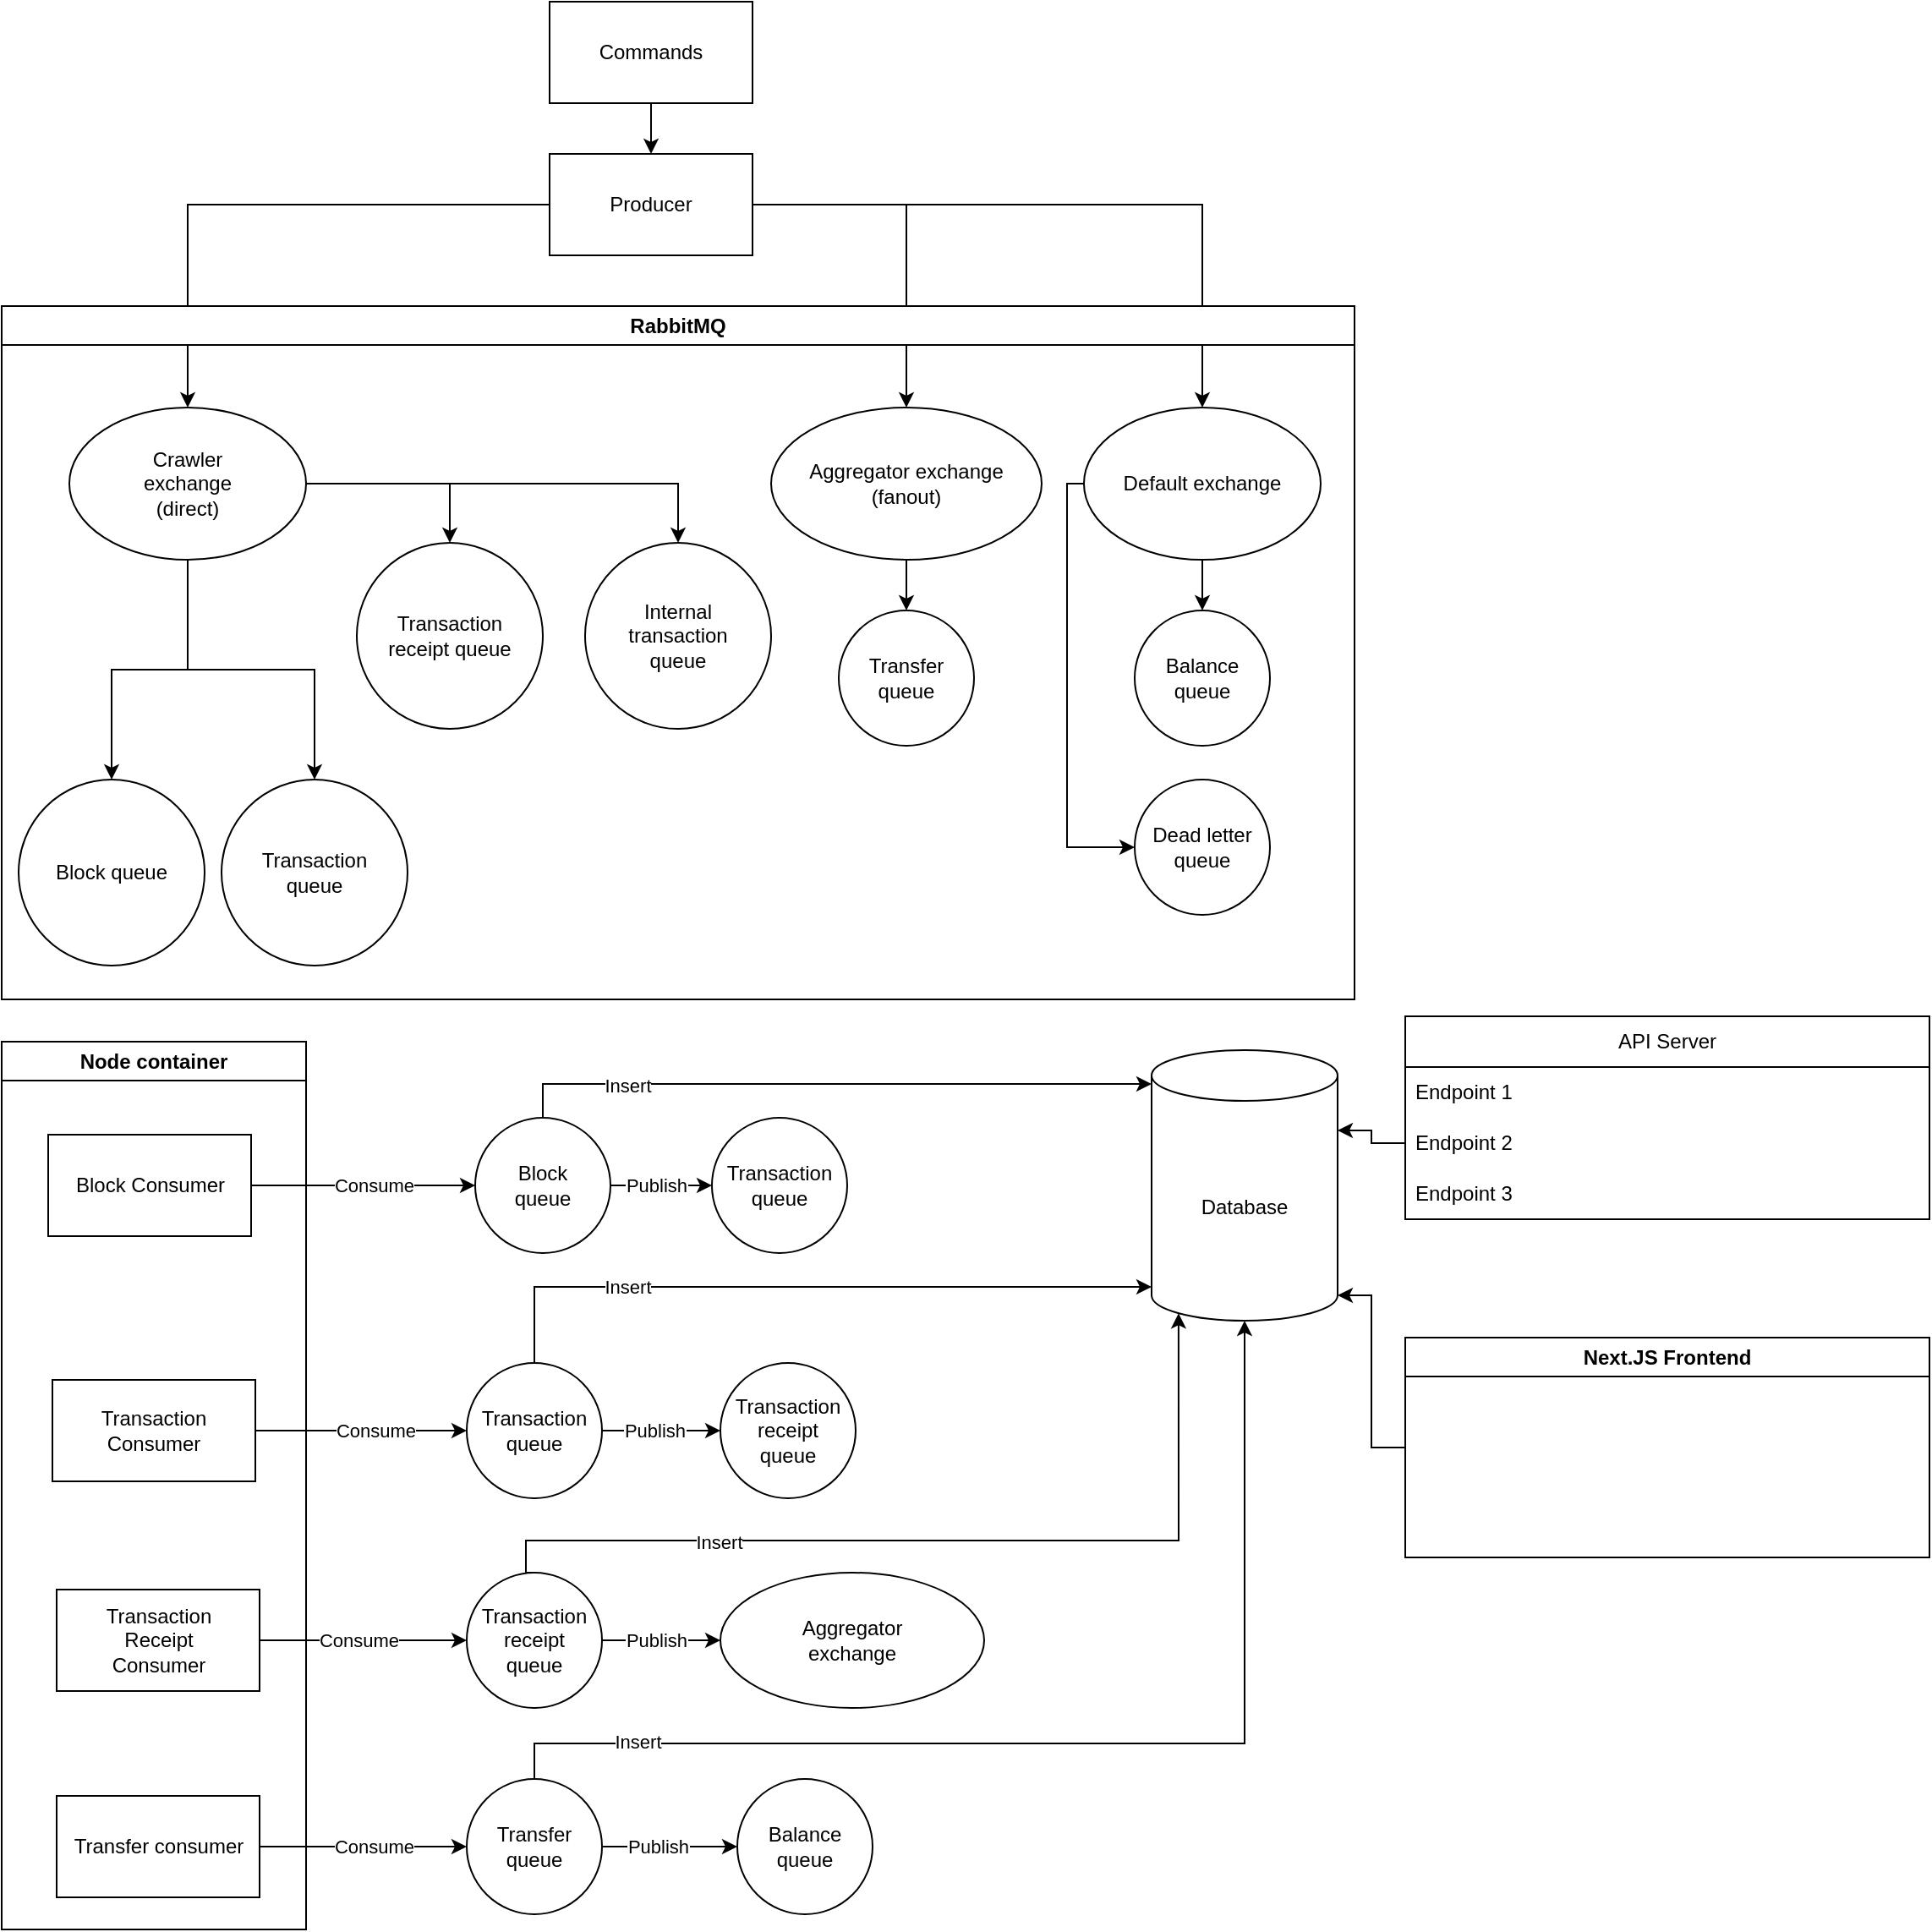 <mxfile version="24.7.16">
  <diagram name="Trang-1" id="bWxdLHo53PnvaAdj_trc">
    <mxGraphModel dx="1543" dy="843" grid="1" gridSize="10" guides="1" tooltips="1" connect="1" arrows="1" fold="1" page="1" pageScale="1" pageWidth="1169" pageHeight="1654" math="0" shadow="0">
      <root>
        <mxCell id="0" />
        <mxCell id="1" parent="0" />
        <mxCell id="x16m9CoY5_Q_ytsuJj7b-8" style="edgeStyle=orthogonalEdgeStyle;rounded=0;orthogonalLoop=1;jettySize=auto;html=1;entryX=0.5;entryY=0;entryDx=0;entryDy=0;" edge="1" parent="1" source="x16m9CoY5_Q_ytsuJj7b-1" target="x16m9CoY5_Q_ytsuJj7b-5">
          <mxGeometry relative="1" as="geometry" />
        </mxCell>
        <mxCell id="x16m9CoY5_Q_ytsuJj7b-9" style="edgeStyle=orthogonalEdgeStyle;rounded=0;orthogonalLoop=1;jettySize=auto;html=1;" edge="1" parent="1" source="x16m9CoY5_Q_ytsuJj7b-1" target="x16m9CoY5_Q_ytsuJj7b-6">
          <mxGeometry relative="1" as="geometry" />
        </mxCell>
        <mxCell id="x16m9CoY5_Q_ytsuJj7b-10" style="edgeStyle=orthogonalEdgeStyle;rounded=0;orthogonalLoop=1;jettySize=auto;html=1;entryX=0.5;entryY=0;entryDx=0;entryDy=0;" edge="1" parent="1" source="x16m9CoY5_Q_ytsuJj7b-1" target="x16m9CoY5_Q_ytsuJj7b-7">
          <mxGeometry relative="1" as="geometry" />
        </mxCell>
        <mxCell id="x16m9CoY5_Q_ytsuJj7b-1" value="Producer" style="rounded=0;whiteSpace=wrap;html=1;" vertex="1" parent="1">
          <mxGeometry x="334" y="100" width="120" height="60" as="geometry" />
        </mxCell>
        <mxCell id="x16m9CoY5_Q_ytsuJj7b-2" value="RabbitMQ" style="swimlane;whiteSpace=wrap;html=1;" vertex="1" parent="1">
          <mxGeometry x="10" y="190" width="800" height="410" as="geometry" />
        </mxCell>
        <mxCell id="x16m9CoY5_Q_ytsuJj7b-12" style="edgeStyle=orthogonalEdgeStyle;rounded=0;orthogonalLoop=1;jettySize=auto;html=1;entryX=0.5;entryY=0;entryDx=0;entryDy=0;" edge="1" parent="x16m9CoY5_Q_ytsuJj7b-2" source="x16m9CoY5_Q_ytsuJj7b-5" target="x16m9CoY5_Q_ytsuJj7b-11">
          <mxGeometry relative="1" as="geometry" />
        </mxCell>
        <mxCell id="x16m9CoY5_Q_ytsuJj7b-20" style="edgeStyle=orthogonalEdgeStyle;rounded=0;orthogonalLoop=1;jettySize=auto;html=1;entryX=0.5;entryY=0;entryDx=0;entryDy=0;" edge="1" parent="x16m9CoY5_Q_ytsuJj7b-2" source="x16m9CoY5_Q_ytsuJj7b-5" target="x16m9CoY5_Q_ytsuJj7b-13">
          <mxGeometry relative="1" as="geometry" />
        </mxCell>
        <mxCell id="x16m9CoY5_Q_ytsuJj7b-21" style="edgeStyle=orthogonalEdgeStyle;rounded=0;orthogonalLoop=1;jettySize=auto;html=1;entryX=0.5;entryY=0;entryDx=0;entryDy=0;" edge="1" parent="x16m9CoY5_Q_ytsuJj7b-2" source="x16m9CoY5_Q_ytsuJj7b-5" target="x16m9CoY5_Q_ytsuJj7b-14">
          <mxGeometry relative="1" as="geometry" />
        </mxCell>
        <mxCell id="x16m9CoY5_Q_ytsuJj7b-62" style="edgeStyle=orthogonalEdgeStyle;rounded=0;orthogonalLoop=1;jettySize=auto;html=1;entryX=0.5;entryY=0;entryDx=0;entryDy=0;" edge="1" parent="x16m9CoY5_Q_ytsuJj7b-2" source="x16m9CoY5_Q_ytsuJj7b-5" target="x16m9CoY5_Q_ytsuJj7b-15">
          <mxGeometry relative="1" as="geometry" />
        </mxCell>
        <mxCell id="x16m9CoY5_Q_ytsuJj7b-5" value="Crawler&lt;div&gt;exchange&lt;/div&gt;&lt;div&gt;(direct)&lt;/div&gt;" style="ellipse;whiteSpace=wrap;html=1;" vertex="1" parent="x16m9CoY5_Q_ytsuJj7b-2">
          <mxGeometry x="40" y="60" width="140" height="90" as="geometry" />
        </mxCell>
        <mxCell id="x16m9CoY5_Q_ytsuJj7b-23" style="edgeStyle=orthogonalEdgeStyle;rounded=0;orthogonalLoop=1;jettySize=auto;html=1;entryX=0.5;entryY=0;entryDx=0;entryDy=0;" edge="1" parent="x16m9CoY5_Q_ytsuJj7b-2" source="x16m9CoY5_Q_ytsuJj7b-6" target="x16m9CoY5_Q_ytsuJj7b-17">
          <mxGeometry relative="1" as="geometry" />
        </mxCell>
        <mxCell id="x16m9CoY5_Q_ytsuJj7b-6" value="Aggregator exchange&lt;div&gt;(fanout)&lt;/div&gt;" style="ellipse;whiteSpace=wrap;html=1;" vertex="1" parent="x16m9CoY5_Q_ytsuJj7b-2">
          <mxGeometry x="455" y="60" width="160" height="90" as="geometry" />
        </mxCell>
        <mxCell id="x16m9CoY5_Q_ytsuJj7b-44" style="edgeStyle=orthogonalEdgeStyle;rounded=0;orthogonalLoop=1;jettySize=auto;html=1;entryX=0;entryY=0.5;entryDx=0;entryDy=0;exitX=0;exitY=0.5;exitDx=0;exitDy=0;" edge="1" parent="x16m9CoY5_Q_ytsuJj7b-2" source="x16m9CoY5_Q_ytsuJj7b-7" target="x16m9CoY5_Q_ytsuJj7b-16">
          <mxGeometry relative="1" as="geometry">
            <Array as="points">
              <mxPoint x="630" y="105" />
              <mxPoint x="630" y="320" />
            </Array>
          </mxGeometry>
        </mxCell>
        <mxCell id="x16m9CoY5_Q_ytsuJj7b-45" style="edgeStyle=orthogonalEdgeStyle;rounded=0;orthogonalLoop=1;jettySize=auto;html=1;entryX=0.5;entryY=0;entryDx=0;entryDy=0;" edge="1" parent="x16m9CoY5_Q_ytsuJj7b-2" source="x16m9CoY5_Q_ytsuJj7b-7" target="x16m9CoY5_Q_ytsuJj7b-19">
          <mxGeometry relative="1" as="geometry" />
        </mxCell>
        <mxCell id="x16m9CoY5_Q_ytsuJj7b-7" value="Default exchange" style="ellipse;whiteSpace=wrap;html=1;" vertex="1" parent="x16m9CoY5_Q_ytsuJj7b-2">
          <mxGeometry x="640" y="60" width="140" height="90" as="geometry" />
        </mxCell>
        <mxCell id="x16m9CoY5_Q_ytsuJj7b-11" value="Block queue" style="ellipse;whiteSpace=wrap;html=1;aspect=fixed;" vertex="1" parent="x16m9CoY5_Q_ytsuJj7b-2">
          <mxGeometry x="10" y="280" width="110" height="110" as="geometry" />
        </mxCell>
        <mxCell id="x16m9CoY5_Q_ytsuJj7b-13" value="Transaction&lt;div&gt;queue&lt;/div&gt;" style="ellipse;whiteSpace=wrap;html=1;aspect=fixed;" vertex="1" parent="x16m9CoY5_Q_ytsuJj7b-2">
          <mxGeometry x="130" y="280" width="110" height="110" as="geometry" />
        </mxCell>
        <mxCell id="x16m9CoY5_Q_ytsuJj7b-14" value="Transaction&lt;div&gt;receipt&amp;nbsp;&lt;span style=&quot;background-color: initial;&quot;&gt;queue&lt;/span&gt;&lt;/div&gt;" style="ellipse;whiteSpace=wrap;html=1;aspect=fixed;" vertex="1" parent="x16m9CoY5_Q_ytsuJj7b-2">
          <mxGeometry x="210" y="140" width="110" height="110" as="geometry" />
        </mxCell>
        <mxCell id="x16m9CoY5_Q_ytsuJj7b-15" value="Internal&lt;div&gt;transaction&lt;/div&gt;&lt;div&gt;queue&lt;/div&gt;" style="ellipse;whiteSpace=wrap;html=1;aspect=fixed;" vertex="1" parent="x16m9CoY5_Q_ytsuJj7b-2">
          <mxGeometry x="345" y="140" width="110" height="110" as="geometry" />
        </mxCell>
        <mxCell id="x16m9CoY5_Q_ytsuJj7b-16" value="Dead letter&lt;div&gt;queue&lt;/div&gt;" style="ellipse;whiteSpace=wrap;html=1;aspect=fixed;" vertex="1" parent="x16m9CoY5_Q_ytsuJj7b-2">
          <mxGeometry x="670" y="280" width="80" height="80" as="geometry" />
        </mxCell>
        <mxCell id="x16m9CoY5_Q_ytsuJj7b-17" value="Transfer&lt;div&gt;queue&lt;/div&gt;" style="ellipse;whiteSpace=wrap;html=1;aspect=fixed;" vertex="1" parent="x16m9CoY5_Q_ytsuJj7b-2">
          <mxGeometry x="495" y="180" width="80" height="80" as="geometry" />
        </mxCell>
        <mxCell id="x16m9CoY5_Q_ytsuJj7b-19" value="Balance queue" style="ellipse;whiteSpace=wrap;html=1;aspect=fixed;" vertex="1" parent="x16m9CoY5_Q_ytsuJj7b-2">
          <mxGeometry x="670" y="180" width="80" height="80" as="geometry" />
        </mxCell>
        <mxCell id="x16m9CoY5_Q_ytsuJj7b-4" style="edgeStyle=orthogonalEdgeStyle;rounded=0;orthogonalLoop=1;jettySize=auto;html=1;entryX=0.5;entryY=0;entryDx=0;entryDy=0;" edge="1" parent="1" source="x16m9CoY5_Q_ytsuJj7b-3" target="x16m9CoY5_Q_ytsuJj7b-1">
          <mxGeometry relative="1" as="geometry" />
        </mxCell>
        <mxCell id="x16m9CoY5_Q_ytsuJj7b-3" value="Commands" style="rounded=0;whiteSpace=wrap;html=1;" vertex="1" parent="1">
          <mxGeometry x="334" y="10" width="120" height="60" as="geometry" />
        </mxCell>
        <mxCell id="x16m9CoY5_Q_ytsuJj7b-79" value="" style="edgeStyle=orthogonalEdgeStyle;rounded=0;orthogonalLoop=1;jettySize=auto;html=1;" edge="1" parent="1" source="x16m9CoY5_Q_ytsuJj7b-48" target="x16m9CoY5_Q_ytsuJj7b-78">
          <mxGeometry relative="1" as="geometry" />
        </mxCell>
        <mxCell id="x16m9CoY5_Q_ytsuJj7b-80" value="Consume" style="edgeLabel;html=1;align=center;verticalAlign=middle;resizable=0;points=[];" vertex="1" connectable="0" parent="x16m9CoY5_Q_ytsuJj7b-79">
          <mxGeometry x="-0.145" relative="1" as="geometry">
            <mxPoint x="16" as="offset" />
          </mxGeometry>
        </mxCell>
        <mxCell id="x16m9CoY5_Q_ytsuJj7b-87" value="" style="edgeStyle=orthogonalEdgeStyle;rounded=0;orthogonalLoop=1;jettySize=auto;html=1;" edge="1" parent="1" source="x16m9CoY5_Q_ytsuJj7b-57" target="x16m9CoY5_Q_ytsuJj7b-86">
          <mxGeometry relative="1" as="geometry" />
        </mxCell>
        <mxCell id="x16m9CoY5_Q_ytsuJj7b-88" value="Consume" style="edgeLabel;html=1;align=center;verticalAlign=middle;resizable=0;points=[];" vertex="1" connectable="0" parent="x16m9CoY5_Q_ytsuJj7b-87">
          <mxGeometry x="-0.019" y="-4" relative="1" as="geometry">
            <mxPoint x="9" y="-4" as="offset" />
          </mxGeometry>
        </mxCell>
        <mxCell id="x16m9CoY5_Q_ytsuJj7b-93" value="" style="edgeStyle=orthogonalEdgeStyle;rounded=0;orthogonalLoop=1;jettySize=auto;html=1;" edge="1" parent="1" source="x16m9CoY5_Q_ytsuJj7b-70" target="x16m9CoY5_Q_ytsuJj7b-92">
          <mxGeometry relative="1" as="geometry" />
        </mxCell>
        <mxCell id="x16m9CoY5_Q_ytsuJj7b-94" value="Consume" style="edgeLabel;html=1;align=center;verticalAlign=middle;resizable=0;points=[];" vertex="1" connectable="0" parent="x16m9CoY5_Q_ytsuJj7b-93">
          <mxGeometry x="-0.152" y="1" relative="1" as="geometry">
            <mxPoint x="6" y="1" as="offset" />
          </mxGeometry>
        </mxCell>
        <mxCell id="x16m9CoY5_Q_ytsuJj7b-84" value="" style="edgeStyle=orthogonalEdgeStyle;rounded=0;orthogonalLoop=1;jettySize=auto;html=1;" edge="1" parent="1" source="x16m9CoY5_Q_ytsuJj7b-78" target="x16m9CoY5_Q_ytsuJj7b-83">
          <mxGeometry relative="1" as="geometry" />
        </mxCell>
        <mxCell id="x16m9CoY5_Q_ytsuJj7b-85" value="Publish" style="edgeLabel;html=1;align=center;verticalAlign=middle;resizable=0;points=[];" vertex="1" connectable="0" parent="x16m9CoY5_Q_ytsuJj7b-84">
          <mxGeometry x="-0.43" y="-4" relative="1" as="geometry">
            <mxPoint x="10" y="-4" as="offset" />
          </mxGeometry>
        </mxCell>
        <mxCell id="x16m9CoY5_Q_ytsuJj7b-78" value="Block&lt;div&gt;queue&lt;/div&gt;" style="ellipse;whiteSpace=wrap;html=1;rounded=0;" vertex="1" parent="1">
          <mxGeometry x="290" y="670" width="80" height="80" as="geometry" />
        </mxCell>
        <mxCell id="x16m9CoY5_Q_ytsuJj7b-83" value="Transaction&lt;div&gt;queue&lt;/div&gt;" style="ellipse;whiteSpace=wrap;html=1;rounded=0;" vertex="1" parent="1">
          <mxGeometry x="430" y="670" width="80" height="80" as="geometry" />
        </mxCell>
        <mxCell id="x16m9CoY5_Q_ytsuJj7b-90" value="" style="edgeStyle=orthogonalEdgeStyle;rounded=0;orthogonalLoop=1;jettySize=auto;html=1;" edge="1" parent="1" source="x16m9CoY5_Q_ytsuJj7b-86" target="x16m9CoY5_Q_ytsuJj7b-89">
          <mxGeometry relative="1" as="geometry" />
        </mxCell>
        <mxCell id="x16m9CoY5_Q_ytsuJj7b-91" value="Publish" style="edgeLabel;html=1;align=center;verticalAlign=middle;resizable=0;points=[];" vertex="1" connectable="0" parent="x16m9CoY5_Q_ytsuJj7b-90">
          <mxGeometry x="-0.305" y="-1" relative="1" as="geometry">
            <mxPoint x="6" y="-1" as="offset" />
          </mxGeometry>
        </mxCell>
        <mxCell id="x16m9CoY5_Q_ytsuJj7b-86" value="Transaction&lt;div&gt;queue&lt;/div&gt;" style="ellipse;whiteSpace=wrap;html=1;rounded=0;" vertex="1" parent="1">
          <mxGeometry x="285" y="815" width="80" height="80" as="geometry" />
        </mxCell>
        <mxCell id="x16m9CoY5_Q_ytsuJj7b-89" value="Transaction&lt;div&gt;receipt&lt;/div&gt;&lt;div&gt;queue&lt;/div&gt;" style="ellipse;whiteSpace=wrap;html=1;rounded=0;" vertex="1" parent="1">
          <mxGeometry x="435" y="815" width="80" height="80" as="geometry" />
        </mxCell>
        <mxCell id="x16m9CoY5_Q_ytsuJj7b-96" value="" style="edgeStyle=orthogonalEdgeStyle;rounded=0;orthogonalLoop=1;jettySize=auto;html=1;" edge="1" parent="1" source="x16m9CoY5_Q_ytsuJj7b-92" target="x16m9CoY5_Q_ytsuJj7b-95">
          <mxGeometry relative="1" as="geometry" />
        </mxCell>
        <mxCell id="x16m9CoY5_Q_ytsuJj7b-97" value="Publish" style="edgeLabel;html=1;align=center;verticalAlign=middle;resizable=0;points=[];" vertex="1" connectable="0" parent="x16m9CoY5_Q_ytsuJj7b-96">
          <mxGeometry x="-0.319" y="-1" relative="1" as="geometry">
            <mxPoint x="8" y="-1" as="offset" />
          </mxGeometry>
        </mxCell>
        <mxCell id="x16m9CoY5_Q_ytsuJj7b-92" value="Transaction&lt;div&gt;receipt&lt;/div&gt;&lt;div&gt;queue&lt;/div&gt;" style="ellipse;whiteSpace=wrap;html=1;rounded=0;" vertex="1" parent="1">
          <mxGeometry x="285" y="939" width="80" height="80" as="geometry" />
        </mxCell>
        <mxCell id="x16m9CoY5_Q_ytsuJj7b-95" value="Aggregator&lt;div&gt;exchange&lt;/div&gt;" style="ellipse;whiteSpace=wrap;html=1;rounded=0;" vertex="1" parent="1">
          <mxGeometry x="435" y="939" width="156" height="80" as="geometry" />
        </mxCell>
        <mxCell id="x16m9CoY5_Q_ytsuJj7b-100" value="" style="edgeStyle=orthogonalEdgeStyle;rounded=0;orthogonalLoop=1;jettySize=auto;html=1;" edge="1" parent="1" source="x16m9CoY5_Q_ytsuJj7b-98" target="x16m9CoY5_Q_ytsuJj7b-99">
          <mxGeometry relative="1" as="geometry" />
        </mxCell>
        <mxCell id="x16m9CoY5_Q_ytsuJj7b-101" value="Consume" style="edgeLabel;html=1;align=center;verticalAlign=middle;resizable=0;points=[];" vertex="1" connectable="0" parent="x16m9CoY5_Q_ytsuJj7b-100">
          <mxGeometry x="-0.125" y="-4" relative="1" as="geometry">
            <mxPoint x="14" y="-4" as="offset" />
          </mxGeometry>
        </mxCell>
        <mxCell id="x16m9CoY5_Q_ytsuJj7b-103" value="" style="edgeStyle=orthogonalEdgeStyle;rounded=0;orthogonalLoop=1;jettySize=auto;html=1;" edge="1" parent="1" source="x16m9CoY5_Q_ytsuJj7b-99" target="x16m9CoY5_Q_ytsuJj7b-102">
          <mxGeometry relative="1" as="geometry" />
        </mxCell>
        <mxCell id="x16m9CoY5_Q_ytsuJj7b-104" value="Publish" style="edgeLabel;html=1;align=center;verticalAlign=middle;resizable=0;points=[];" vertex="1" connectable="0" parent="x16m9CoY5_Q_ytsuJj7b-103">
          <mxGeometry x="-0.18" y="-2" relative="1" as="geometry">
            <mxPoint y="-2" as="offset" />
          </mxGeometry>
        </mxCell>
        <mxCell id="x16m9CoY5_Q_ytsuJj7b-99" value="Transfer queue" style="ellipse;whiteSpace=wrap;html=1;rounded=0;" vertex="1" parent="1">
          <mxGeometry x="285" y="1061" width="80" height="80" as="geometry" />
        </mxCell>
        <mxCell id="x16m9CoY5_Q_ytsuJj7b-102" value="Balance&lt;div&gt;queue&lt;/div&gt;" style="ellipse;whiteSpace=wrap;html=1;rounded=0;" vertex="1" parent="1">
          <mxGeometry x="445" y="1061" width="80" height="80" as="geometry" />
        </mxCell>
        <mxCell id="x16m9CoY5_Q_ytsuJj7b-105" value="Database" style="shape=cylinder3;whiteSpace=wrap;html=1;boundedLbl=1;backgroundOutline=1;size=15;" vertex="1" parent="1">
          <mxGeometry x="690" y="630" width="110" height="160" as="geometry" />
        </mxCell>
        <mxCell id="x16m9CoY5_Q_ytsuJj7b-107" style="edgeStyle=orthogonalEdgeStyle;rounded=0;orthogonalLoop=1;jettySize=auto;html=1;exitX=0.5;exitY=0;exitDx=0;exitDy=0;" edge="1" parent="1" source="x16m9CoY5_Q_ytsuJj7b-78">
          <mxGeometry relative="1" as="geometry">
            <mxPoint x="690" y="650" as="targetPoint" />
            <Array as="points">
              <mxPoint x="330" y="650" />
              <mxPoint x="690" y="650" />
            </Array>
          </mxGeometry>
        </mxCell>
        <mxCell id="x16m9CoY5_Q_ytsuJj7b-108" value="Insert" style="edgeLabel;html=1;align=center;verticalAlign=middle;resizable=0;points=[];" vertex="1" connectable="0" parent="x16m9CoY5_Q_ytsuJj7b-107">
          <mxGeometry x="-0.632" y="-1" relative="1" as="geometry">
            <mxPoint as="offset" />
          </mxGeometry>
        </mxCell>
        <mxCell id="x16m9CoY5_Q_ytsuJj7b-111" style="edgeStyle=orthogonalEdgeStyle;rounded=0;orthogonalLoop=1;jettySize=auto;html=1;entryX=0.145;entryY=1;entryDx=0;entryDy=-4.35;entryPerimeter=0;exitX=0.5;exitY=0;exitDx=0;exitDy=0;" edge="1" parent="1" source="x16m9CoY5_Q_ytsuJj7b-92" target="x16m9CoY5_Q_ytsuJj7b-105">
          <mxGeometry relative="1" as="geometry">
            <Array as="points">
              <mxPoint x="320" y="939" />
              <mxPoint x="320" y="920" />
              <mxPoint x="706" y="920" />
            </Array>
          </mxGeometry>
        </mxCell>
        <mxCell id="x16m9CoY5_Q_ytsuJj7b-112" value="Insert" style="edgeLabel;html=1;align=center;verticalAlign=middle;resizable=0;points=[];" vertex="1" connectable="0" parent="x16m9CoY5_Q_ytsuJj7b-111">
          <mxGeometry x="-0.494" y="-1" relative="1" as="geometry">
            <mxPoint as="offset" />
          </mxGeometry>
        </mxCell>
        <mxCell id="x16m9CoY5_Q_ytsuJj7b-113" style="edgeStyle=orthogonalEdgeStyle;rounded=0;orthogonalLoop=1;jettySize=auto;html=1;entryX=0.5;entryY=1;entryDx=0;entryDy=0;entryPerimeter=0;exitX=0.5;exitY=0;exitDx=0;exitDy=0;" edge="1" parent="1" source="x16m9CoY5_Q_ytsuJj7b-99" target="x16m9CoY5_Q_ytsuJj7b-105">
          <mxGeometry relative="1" as="geometry">
            <Array as="points">
              <mxPoint x="325" y="1040" />
              <mxPoint x="745" y="1040" />
            </Array>
          </mxGeometry>
        </mxCell>
        <mxCell id="x16m9CoY5_Q_ytsuJj7b-115" value="Insert" style="edgeLabel;html=1;align=center;verticalAlign=middle;resizable=0;points=[];" vertex="1" connectable="0" parent="x16m9CoY5_Q_ytsuJj7b-113">
          <mxGeometry x="-0.764" y="1" relative="1" as="geometry">
            <mxPoint as="offset" />
          </mxGeometry>
        </mxCell>
        <mxCell id="x16m9CoY5_Q_ytsuJj7b-116" style="edgeStyle=orthogonalEdgeStyle;rounded=0;orthogonalLoop=1;jettySize=auto;html=1;exitX=0.5;exitY=0;exitDx=0;exitDy=0;" edge="1" parent="1" source="x16m9CoY5_Q_ytsuJj7b-86">
          <mxGeometry relative="1" as="geometry">
            <mxPoint x="690" y="770" as="targetPoint" />
            <Array as="points">
              <mxPoint x="325" y="770" />
            </Array>
          </mxGeometry>
        </mxCell>
        <mxCell id="x16m9CoY5_Q_ytsuJj7b-117" value="Insert" style="edgeLabel;html=1;align=center;verticalAlign=middle;resizable=0;points=[];" vertex="1" connectable="0" parent="x16m9CoY5_Q_ytsuJj7b-116">
          <mxGeometry x="-0.697" y="-2" relative="1" as="geometry">
            <mxPoint x="38" y="-2" as="offset" />
          </mxGeometry>
        </mxCell>
        <mxCell id="x16m9CoY5_Q_ytsuJj7b-125" value="Node container" style="swimlane;whiteSpace=wrap;html=1;" vertex="1" parent="1">
          <mxGeometry x="10" y="625" width="180" height="525" as="geometry" />
        </mxCell>
        <mxCell id="x16m9CoY5_Q_ytsuJj7b-48" value="Block Consumer" style="rounded=0;whiteSpace=wrap;html=1;" vertex="1" parent="x16m9CoY5_Q_ytsuJj7b-125">
          <mxGeometry x="27.5" y="55" width="120" height="60" as="geometry" />
        </mxCell>
        <mxCell id="x16m9CoY5_Q_ytsuJj7b-57" value="Transaction Consumer" style="rounded=0;whiteSpace=wrap;html=1;" vertex="1" parent="x16m9CoY5_Q_ytsuJj7b-125">
          <mxGeometry x="30" y="200" width="120" height="60" as="geometry" />
        </mxCell>
        <mxCell id="x16m9CoY5_Q_ytsuJj7b-70" value="Transaction&lt;div&gt;Receipt&lt;/div&gt;&lt;div&gt;Consumer&lt;/div&gt;" style="rounded=0;whiteSpace=wrap;html=1;" vertex="1" parent="x16m9CoY5_Q_ytsuJj7b-125">
          <mxGeometry x="32.5" y="324" width="120" height="60" as="geometry" />
        </mxCell>
        <mxCell id="x16m9CoY5_Q_ytsuJj7b-98" value="Transfer consumer" style="rounded=0;whiteSpace=wrap;html=1;" vertex="1" parent="x16m9CoY5_Q_ytsuJj7b-125">
          <mxGeometry x="32.5" y="446" width="120" height="60" as="geometry" />
        </mxCell>
        <mxCell id="x16m9CoY5_Q_ytsuJj7b-133" value="API Server" style="swimlane;fontStyle=0;childLayout=stackLayout;horizontal=1;startSize=30;horizontalStack=0;resizeParent=1;resizeParentMax=0;resizeLast=0;collapsible=1;marginBottom=0;whiteSpace=wrap;html=1;" vertex="1" parent="1">
          <mxGeometry x="840" y="610" width="310" height="120" as="geometry" />
        </mxCell>
        <mxCell id="x16m9CoY5_Q_ytsuJj7b-134" value="Endpoint 1" style="text;strokeColor=none;fillColor=none;align=left;verticalAlign=middle;spacingLeft=4;spacingRight=4;overflow=hidden;points=[[0,0.5],[1,0.5]];portConstraint=eastwest;rotatable=0;whiteSpace=wrap;html=1;" vertex="1" parent="x16m9CoY5_Q_ytsuJj7b-133">
          <mxGeometry y="30" width="310" height="30" as="geometry" />
        </mxCell>
        <mxCell id="x16m9CoY5_Q_ytsuJj7b-135" value="Endpoint 2" style="text;strokeColor=none;fillColor=none;align=left;verticalAlign=middle;spacingLeft=4;spacingRight=4;overflow=hidden;points=[[0,0.5],[1,0.5]];portConstraint=eastwest;rotatable=0;whiteSpace=wrap;html=1;" vertex="1" parent="x16m9CoY5_Q_ytsuJj7b-133">
          <mxGeometry y="60" width="310" height="30" as="geometry" />
        </mxCell>
        <mxCell id="x16m9CoY5_Q_ytsuJj7b-136" value="Endpoint 3" style="text;strokeColor=none;fillColor=none;align=left;verticalAlign=middle;spacingLeft=4;spacingRight=4;overflow=hidden;points=[[0,0.5],[1,0.5]];portConstraint=eastwest;rotatable=0;whiteSpace=wrap;html=1;" vertex="1" parent="x16m9CoY5_Q_ytsuJj7b-133">
          <mxGeometry y="90" width="310" height="30" as="geometry" />
        </mxCell>
        <mxCell id="x16m9CoY5_Q_ytsuJj7b-137" value="Next.JS Frontend" style="swimlane;whiteSpace=wrap;html=1;" vertex="1" parent="1">
          <mxGeometry x="840" y="800" width="310" height="130" as="geometry" />
        </mxCell>
        <mxCell id="x16m9CoY5_Q_ytsuJj7b-138" style="edgeStyle=orthogonalEdgeStyle;rounded=0;orthogonalLoop=1;jettySize=auto;html=1;entryX=1;entryY=0;entryDx=0;entryDy=47.5;entryPerimeter=0;" edge="1" parent="1" source="x16m9CoY5_Q_ytsuJj7b-135" target="x16m9CoY5_Q_ytsuJj7b-105">
          <mxGeometry relative="1" as="geometry" />
        </mxCell>
        <mxCell id="x16m9CoY5_Q_ytsuJj7b-139" style="edgeStyle=orthogonalEdgeStyle;rounded=0;orthogonalLoop=1;jettySize=auto;html=1;entryX=1;entryY=1;entryDx=0;entryDy=-15;entryPerimeter=0;" edge="1" parent="1" source="x16m9CoY5_Q_ytsuJj7b-137" target="x16m9CoY5_Q_ytsuJj7b-105">
          <mxGeometry relative="1" as="geometry" />
        </mxCell>
      </root>
    </mxGraphModel>
  </diagram>
</mxfile>
